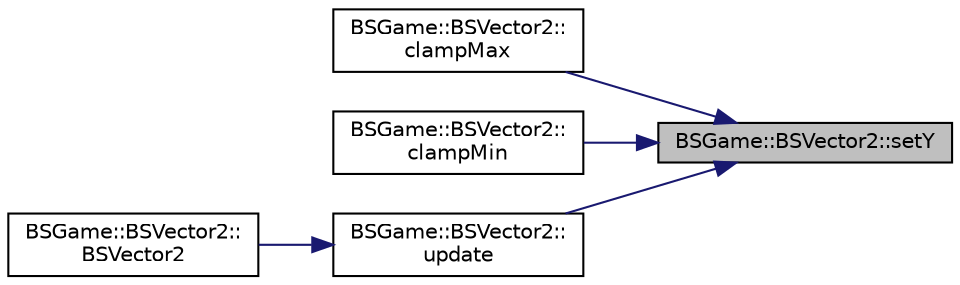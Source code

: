 digraph "BSGame::BSVector2::setY"
{
 // LATEX_PDF_SIZE
  edge [fontname="Helvetica",fontsize="10",labelfontname="Helvetica",labelfontsize="10"];
  node [fontname="Helvetica",fontsize="10",shape=record];
  rankdir="RL";
  Node1 [label="BSGame::BSVector2::setY",height=0.2,width=0.4,color="black", fillcolor="grey75", style="filled", fontcolor="black",tooltip="Sets the Y value of the vector."];
  Node1 -> Node2 [dir="back",color="midnightblue",fontsize="10",style="solid",fontname="Helvetica"];
  Node2 [label="BSGame::BSVector2::\lclampMax",height=0.2,width=0.4,color="black", fillcolor="white", style="filled",URL="$class_b_s_game_1_1_b_s_vector2.html#aea1986773be108a4b083d5a303fd0d01",tooltip="Clamps the values of the vector to a minimum for example: clampMax(4) -> x=5 y=-1 -> x=4 y=-1."];
  Node1 -> Node3 [dir="back",color="midnightblue",fontsize="10",style="solid",fontname="Helvetica"];
  Node3 [label="BSGame::BSVector2::\lclampMin",height=0.2,width=0.4,color="black", fillcolor="white", style="filled",URL="$class_b_s_game_1_1_b_s_vector2.html#ad3968847908ad02cad679506e548ad2c",tooltip="Clamps the values of the vector to a minimum for example: clampMin(0) -> x=5 y=-1 -> x=5 y=0."];
  Node1 -> Node4 [dir="back",color="midnightblue",fontsize="10",style="solid",fontname="Helvetica"];
  Node4 [label="BSGame::BSVector2::\lupdate",height=0.2,width=0.4,color="black", fillcolor="white", style="filled",URL="$class_b_s_game_1_1_b_s_vector2.html#aa2288dfe08631468c34777bff46ae329",tooltip="Updates the x and y values of the vector at once."];
  Node4 -> Node5 [dir="back",color="midnightblue",fontsize="10",style="solid",fontname="Helvetica"];
  Node5 [label="BSGame::BSVector2::\lBSVector2",height=0.2,width=0.4,color="black", fillcolor="white", style="filled",URL="$class_b_s_game_1_1_b_s_vector2.html#a1c81bc52a19b0b939685f96d9ef0216e",tooltip="Construct a new BSVector2 object."];
}
